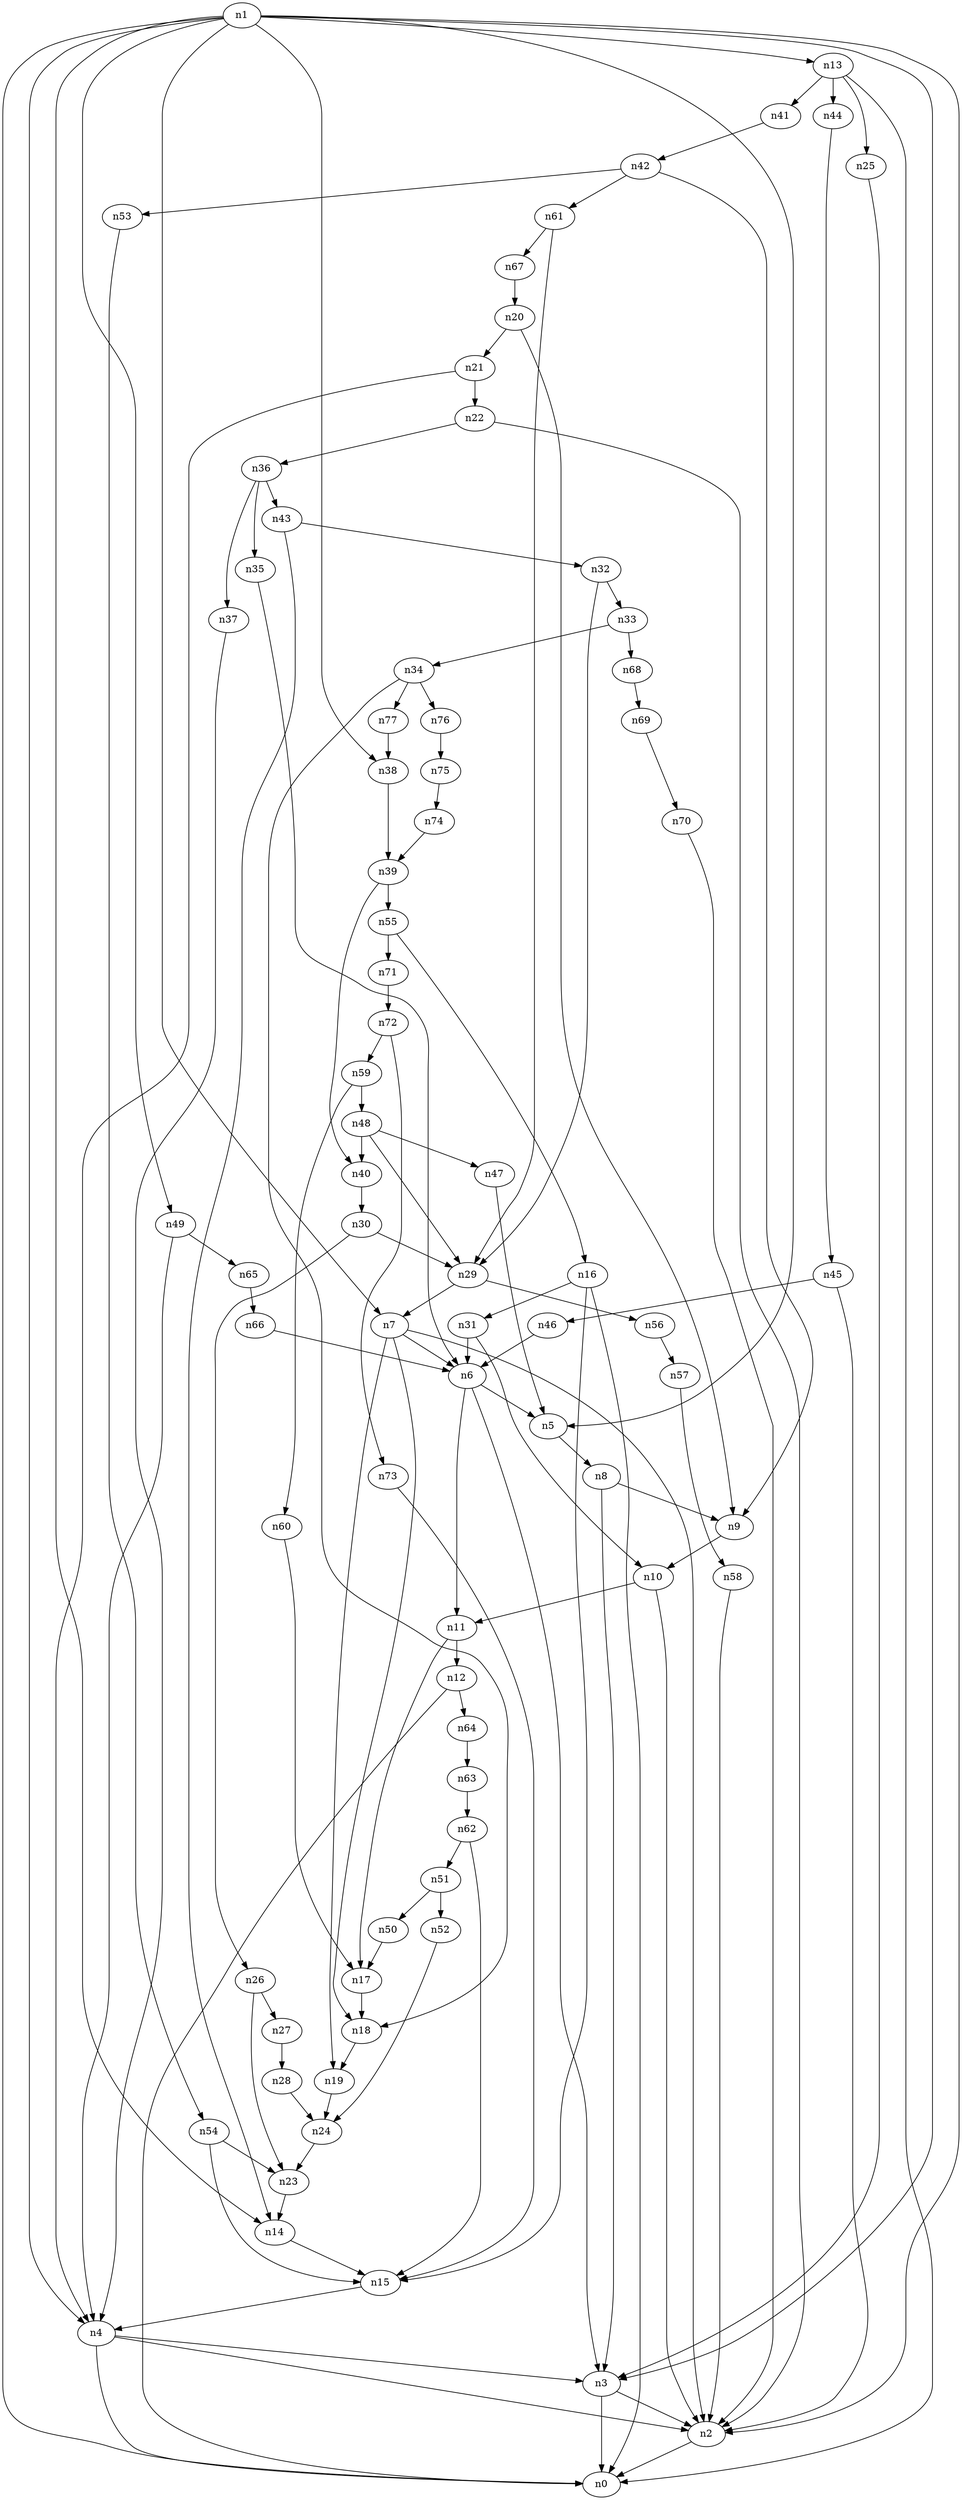 digraph G {
	n1 -> n0	 [_graphml_id=e0];
	n1 -> n2	 [_graphml_id=e1];
	n1 -> n3	 [_graphml_id=e6];
	n1 -> n4	 [_graphml_id=e9];
	n1 -> n5	 [_graphml_id=e10];
	n1 -> n7	 [_graphml_id=e13];
	n1 -> n13	 [_graphml_id=e24];
	n1 -> n14	 [_graphml_id=e26];
	n1 -> n38	 [_graphml_id=e65];
	n1 -> n49	 [_graphml_id=e82];
	n2 -> n0	 [_graphml_id=e5];
	n3 -> n0	 [_graphml_id=e8];
	n3 -> n2	 [_graphml_id=e2];
	n4 -> n0	 [_graphml_id=e4];
	n4 -> n2	 [_graphml_id=e7];
	n4 -> n3	 [_graphml_id=e3];
	n5 -> n8	 [_graphml_id=e16];
	n6 -> n3	 [_graphml_id=e12];
	n6 -> n5	 [_graphml_id=e11];
	n6 -> n11	 [_graphml_id=e35];
	n7 -> n2	 [_graphml_id=e14];
	n7 -> n6	 [_graphml_id=e15];
	n7 -> n18	 [_graphml_id=e32];
	n7 -> n19	 [_graphml_id=e34];
	n8 -> n3	 [_graphml_id=e25];
	n8 -> n9	 [_graphml_id=e17];
	n9 -> n10	 [_graphml_id=e18];
	n10 -> n2	 [_graphml_id=e19];
	n10 -> n11	 [_graphml_id=e20];
	n11 -> n12	 [_graphml_id=e21];
	n11 -> n17	 [_graphml_id=e30];
	n12 -> n0	 [_graphml_id=e22];
	n12 -> n64	 [_graphml_id=e108];
	n13 -> n0	 [_graphml_id=e23];
	n13 -> n25	 [_graphml_id=e43];
	n13 -> n41	 [_graphml_id=e69];
	n13 -> n44	 [_graphml_id=e75];
	n14 -> n15	 [_graphml_id=e27];
	n15 -> n4	 [_graphml_id=e45];
	n16 -> n0	 [_graphml_id=e29];
	n16 -> n15	 [_graphml_id=e28];
	n16 -> n31	 [_graphml_id=e54];
	n17 -> n18	 [_graphml_id=e31];
	n18 -> n19	 [_graphml_id=e33];
	n19 -> n24	 [_graphml_id=e42];
	n20 -> n9	 [_graphml_id=e36];
	n20 -> n21	 [_graphml_id=e37];
	n21 -> n4	 [_graphml_id=e64];
	n21 -> n22	 [_graphml_id=e38];
	n22 -> n2	 [_graphml_id=e39];
	n22 -> n36	 [_graphml_id=e61];
	n23 -> n14	 [_graphml_id=e40];
	n24 -> n23	 [_graphml_id=e41];
	n25 -> n3	 [_graphml_id=e44];
	n26 -> n23	 [_graphml_id=e46];
	n26 -> n27	 [_graphml_id=e47];
	n27 -> n28	 [_graphml_id=e48];
	n28 -> n24	 [_graphml_id=e49];
	n29 -> n7	 [_graphml_id=e50];
	n29 -> n56	 [_graphml_id=e95];
	n30 -> n26	 [_graphml_id=e52];
	n30 -> n29	 [_graphml_id=e51];
	n31 -> n6	 [_graphml_id=e74];
	n31 -> n10	 [_graphml_id=e53];
	n32 -> n29	 [_graphml_id=e55];
	n32 -> n33	 [_graphml_id=e56];
	n33 -> n34	 [_graphml_id=e57];
	n33 -> n68	 [_graphml_id=e115];
	n34 -> n18	 [_graphml_id=e58];
	n34 -> n76	 [_graphml_id=e128];
	n34 -> n77	 [_graphml_id=e130];
	n35 -> n6	 [_graphml_id=e59];
	n36 -> n35	 [_graphml_id=e60];
	n36 -> n37	 [_graphml_id=e62];
	n36 -> n43	 [_graphml_id=e73];
	n37 -> n4	 [_graphml_id=e63];
	n38 -> n39	 [_graphml_id=e66];
	n39 -> n40	 [_graphml_id=e67];
	n39 -> n55	 [_graphml_id=e92];
	n40 -> n30	 [_graphml_id=e68];
	n41 -> n42	 [_graphml_id=e70];
	n42 -> n9	 [_graphml_id=e71];
	n42 -> n53	 [_graphml_id=e89];
	n42 -> n61	 [_graphml_id=e103];
	n43 -> n14	 [_graphml_id=e114];
	n43 -> n32	 [_graphml_id=e72];
	n44 -> n45	 [_graphml_id=e76];
	n45 -> n2	 [_graphml_id=e104];
	n45 -> n46	 [_graphml_id=e77];
	n46 -> n6	 [_graphml_id=e78];
	n47 -> n5	 [_graphml_id=e79];
	n48 -> n29	 [_graphml_id=e84];
	n48 -> n40	 [_graphml_id=e81];
	n48 -> n47	 [_graphml_id=e80];
	n49 -> n4	 [_graphml_id=e83];
	n49 -> n65	 [_graphml_id=e109];
	n50 -> n17	 [_graphml_id=e85];
	n51 -> n50	 [_graphml_id=e86];
	n51 -> n52	 [_graphml_id=e87];
	n52 -> n24	 [_graphml_id=e88];
	n53 -> n54	 [_graphml_id=e90];
	n54 -> n15	 [_graphml_id=e94];
	n54 -> n23	 [_graphml_id=e91];
	n55 -> n16	 [_graphml_id=e93];
	n55 -> n71	 [_graphml_id=e119];
	n56 -> n57	 [_graphml_id=e96];
	n57 -> n58	 [_graphml_id=e97];
	n58 -> n2	 [_graphml_id=e98];
	n59 -> n48	 [_graphml_id=e99];
	n59 -> n60	 [_graphml_id=e100];
	n60 -> n17	 [_graphml_id=e101];
	n61 -> n29	 [_graphml_id=e102];
	n61 -> n67	 [_graphml_id=e112];
	n62 -> n15	 [_graphml_id=e124];
	n62 -> n51	 [_graphml_id=e105];
	n63 -> n62	 [_graphml_id=e106];
	n64 -> n63	 [_graphml_id=e107];
	n65 -> n66	 [_graphml_id=e110];
	n66 -> n6	 [_graphml_id=e111];
	n67 -> n20	 [_graphml_id=e113];
	n68 -> n69	 [_graphml_id=e116];
	n69 -> n70	 [_graphml_id=e117];
	n70 -> n2	 [_graphml_id=e118];
	n71 -> n72	 [_graphml_id=e120];
	n72 -> n59	 [_graphml_id=e121];
	n72 -> n73	 [_graphml_id=e122];
	n73 -> n15	 [_graphml_id=e123];
	n74 -> n39	 [_graphml_id=e125];
	n75 -> n74	 [_graphml_id=e126];
	n76 -> n75	 [_graphml_id=e127];
	n77 -> n38	 [_graphml_id=e129];
}
